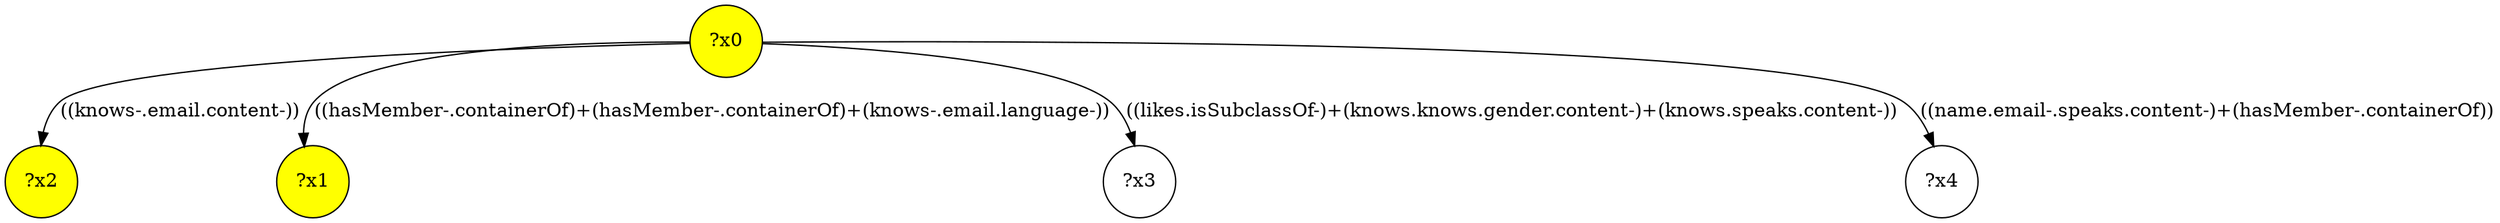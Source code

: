 digraph g {
	x2 [fillcolor="yellow", style="filled," shape=circle, label="?x2"];
	x0 [fillcolor="yellow", style="filled," shape=circle, label="?x0"];
	x1 [fillcolor="yellow", style="filled," shape=circle, label="?x1"];
	x0 -> x1 [label="((hasMember-.containerOf)+(hasMember-.containerOf)+(knows-.email.language-))"];
	x0 -> x2 [label="((knows-.email.content-))"];
	x3 [shape=circle, label="?x3"];
	x0 -> x3 [label="((likes.isSubclassOf-)+(knows.knows.gender.content-)+(knows.speaks.content-))"];
	x4 [shape=circle, label="?x4"];
	x0 -> x4 [label="((name.email-.speaks.content-)+(hasMember-.containerOf))"];
}
